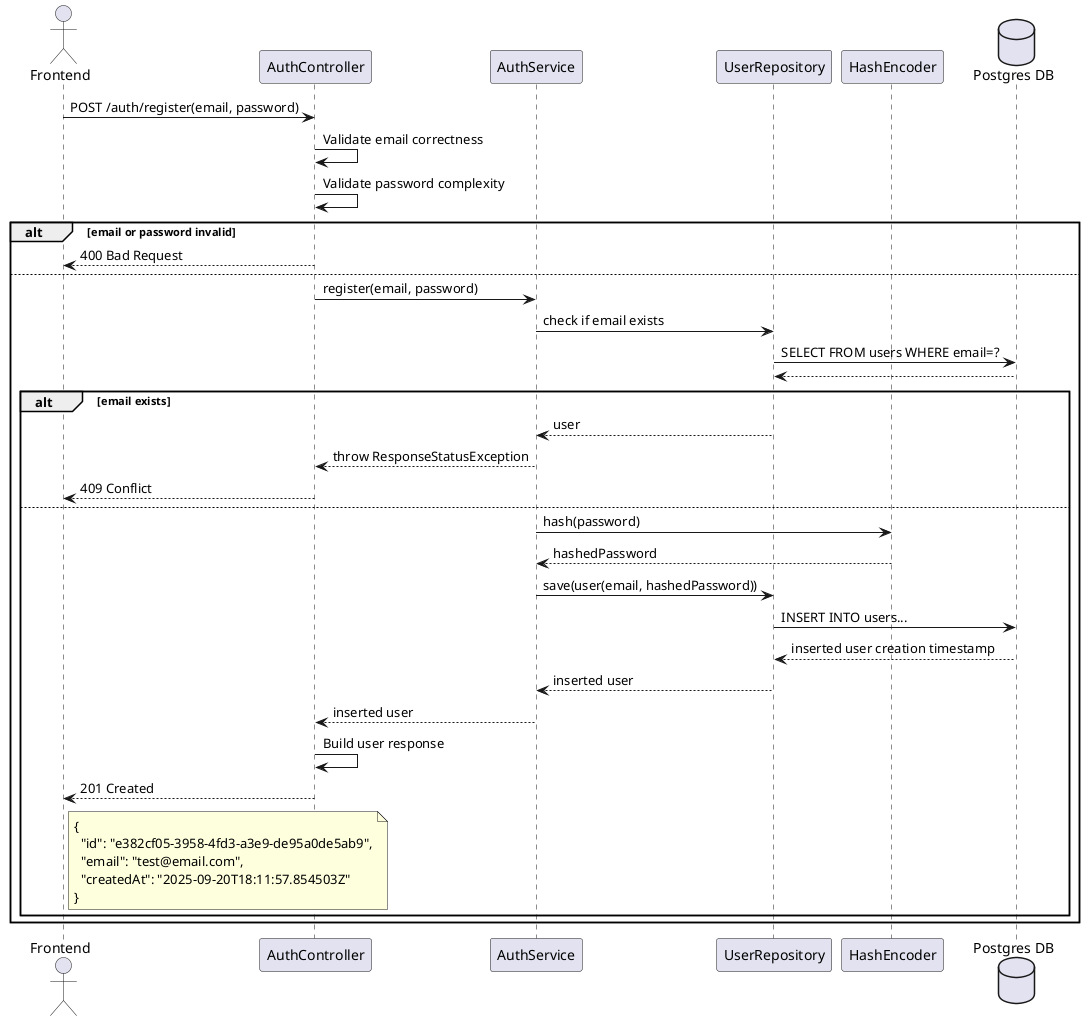 @startuml
actor "Frontend" as FE
participant "AuthController" as Controller
participant "AuthService" as Service
participant "UserRepository" as Repository
participant "HashEncoder" as Hasher
database "Postgres DB" as DB

FE -> Controller: POST /auth/register(email, password)
Controller -> Controller: Validate email correctness
Controller -> Controller: Validate password complexity
alt email or password invalid
    Controller --> FE: 400 Bad Request
else
    Controller -> Service: register(email, password)
    Service -> Repository: check if email exists
    Repository -> DB: SELECT FROM users WHERE email=?
    DB --> Repository
    alt email exists
        Repository --> Service: user
        Service --> Controller: throw ResponseStatusException
        Controller --> FE: 409 Conflict
    else
        Service -> Hasher: hash(password)
        Hasher --> Service: hashedPassword
        Service -> Repository: save(user(email, hashedPassword))
        Repository -> DB: INSERT INTO users...
        DB --> Repository: inserted user creation timestamp
        Repository --> Service: inserted user
        Service --> Controller: inserted user
        Controller -> Controller: Build user response
        Controller --> FE: 201 Created
            note right of FE
                {
                  "id": "e382cf05-3958-4fd3-a3e9-de95a0de5ab9",
                  "email": "test@email.com",
                  "createdAt": "2025-09-20T18:11:57.854503Z"
                }
            end note
    end
end
@enduml
